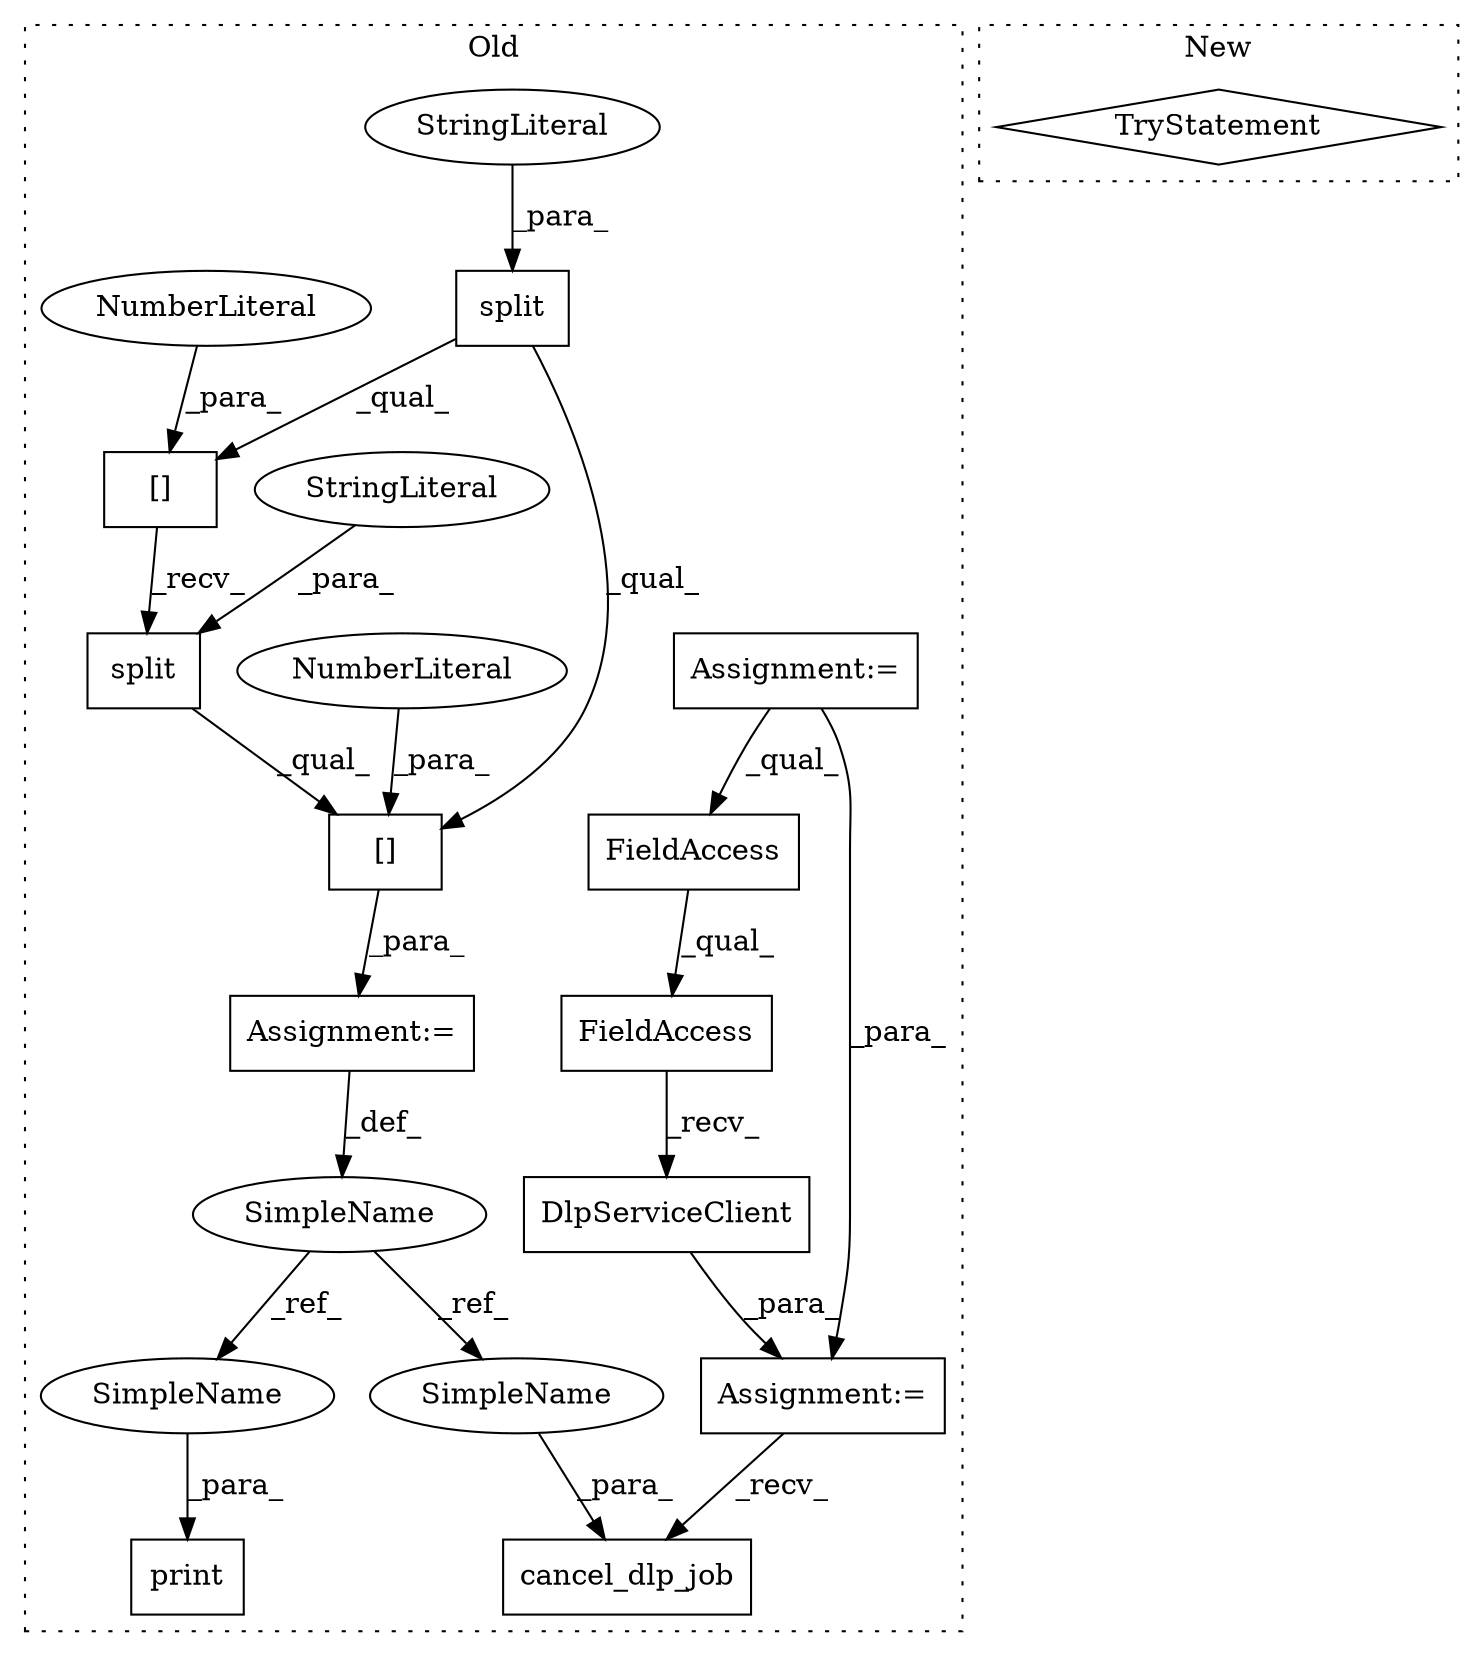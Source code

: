 digraph G {
subgraph cluster0 {
1 [label="cancel_dlp_job" a="32" s="10434,10461" l="15,1" shape="box"];
3 [label="split" a="32" s="10331,10341" l="6,1" shape="box"];
4 [label="[]" a="2" s="10284,10344" l="59,1" shape="box"];
5 [label="NumberLiteral" a="34" s="10343" l="1" shape="ellipse"];
6 [label="print" a="32" s="10351,10369" l="6,1" shape="box"];
7 [label="[]" a="2" s="10284,10329" l="44,1" shape="box"];
8 [label="NumberLiteral" a="34" s="10328" l="1" shape="ellipse"];
9 [label="split" a="32" s="10288,10326" l="6,1" shape="box"];
10 [label="DlpServiceClient" a="32" s="10403" l="18" shape="box"];
11 [label="FieldAccess" a="22" s="10383" l="19" shape="box"];
12 [label="FieldAccess" a="22" s="10383" l="12" shape="box"];
13 [label="SimpleName" a="42" s="10271" l="12" shape="ellipse"];
14 [label="Assignment:=" a="7" s="10382" l="1" shape="box"];
15 [label="Assignment:=" a="7" s="9832" l="6" shape="box"];
16 [label="Assignment:=" a="7" s="10283" l="1" shape="box"];
17 [label="StringLiteral" a="45" s="10294" l="32" shape="ellipse"];
18 [label="StringLiteral" a="45" s="10337" l="4" shape="ellipse"];
19 [label="SimpleName" a="42" s="10357" l="12" shape="ellipse"];
20 [label="SimpleName" a="42" s="10449" l="12" shape="ellipse"];
label = "Old";
style="dotted";
}
subgraph cluster1 {
2 [label="TryStatement" a="54" s="9936" l="4" shape="diamond"];
label = "New";
style="dotted";
}
3 -> 4 [label="_qual_"];
4 -> 16 [label="_para_"];
5 -> 4 [label="_para_"];
7 -> 3 [label="_recv_"];
8 -> 7 [label="_para_"];
9 -> 7 [label="_qual_"];
9 -> 4 [label="_qual_"];
10 -> 14 [label="_para_"];
11 -> 10 [label="_recv_"];
12 -> 11 [label="_qual_"];
13 -> 20 [label="_ref_"];
13 -> 19 [label="_ref_"];
14 -> 1 [label="_recv_"];
15 -> 12 [label="_qual_"];
15 -> 14 [label="_para_"];
16 -> 13 [label="_def_"];
17 -> 9 [label="_para_"];
18 -> 3 [label="_para_"];
19 -> 6 [label="_para_"];
20 -> 1 [label="_para_"];
}
